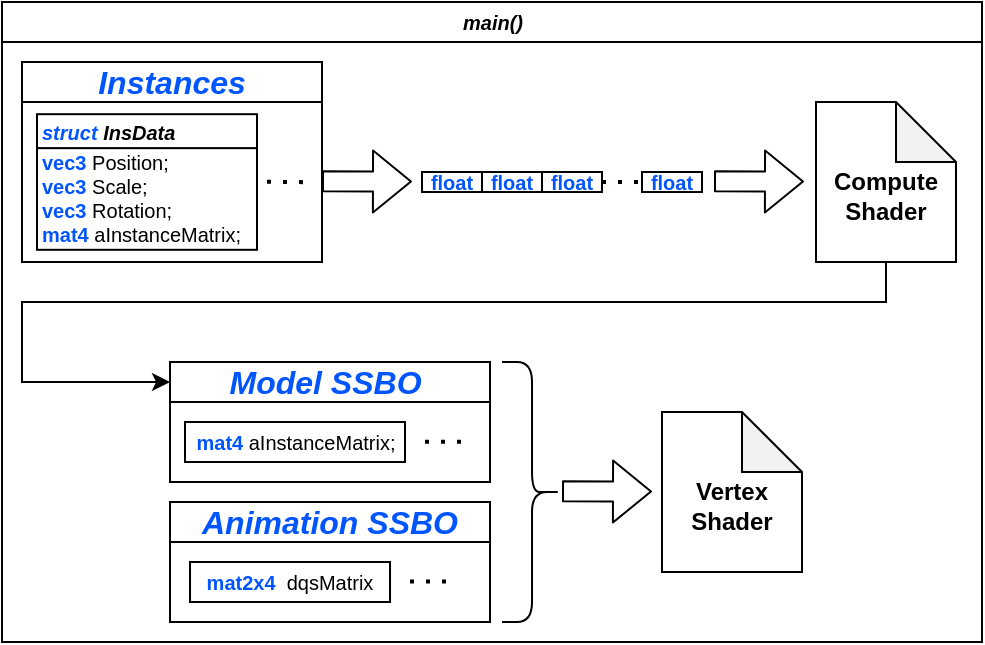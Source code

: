 <mxfile version="14.5.1" type="github">
  <diagram id="C5RBs43oDa-KdzZeNtuy" name="Page-1">
    <mxGraphModel dx="650" dy="627" grid="1" gridSize="10" guides="1" tooltips="1" connect="1" arrows="1" fold="1" page="1" pageScale="1" pageWidth="827" pageHeight="1169" math="0" shadow="0">
      <root>
        <mxCell id="WIyWlLk6GJQsqaUBKTNV-0" />
        <mxCell id="WIyWlLk6GJQsqaUBKTNV-1" parent="WIyWlLk6GJQsqaUBKTNV-0" />
        <mxCell id="tY8or2dxc5fbOtywsdqu-50" value="&lt;i&gt;&lt;font color=&quot;#000000&quot;&gt;main()&lt;/font&gt;&lt;/i&gt;" style="swimlane;html=1;startSize=20;horizontal=1;containerType=tree;fontSize=10;fontColor=#0055FF;align=center;" vertex="1" parent="WIyWlLk6GJQsqaUBKTNV-1">
          <mxGeometry x="270" y="140" width="490" height="320" as="geometry" />
        </mxCell>
        <mxCell id="tY8or2dxc5fbOtywsdqu-100" value="" style="rounded=0;whiteSpace=wrap;html=1;fontSize=16;fontColor=#0055FF;align=center;" vertex="1" parent="WIyWlLk6GJQsqaUBKTNV-1">
          <mxGeometry x="354.01" y="340" width="160" height="40" as="geometry" />
        </mxCell>
        <mxCell id="tY8or2dxc5fbOtywsdqu-101" value="&lt;b&gt;float&lt;/b&gt;" style="rounded=0;whiteSpace=wrap;html=1;fontSize=10;fontColor=#0055FF;align=center;" vertex="1" parent="WIyWlLk6GJQsqaUBKTNV-1">
          <mxGeometry x="480" y="225" width="30" height="10" as="geometry" />
        </mxCell>
        <mxCell id="tY8or2dxc5fbOtywsdqu-102" value="&lt;b&gt;float&lt;/b&gt;" style="rounded=0;whiteSpace=wrap;html=1;fontSize=10;fontColor=#0055FF;align=center;" vertex="1" parent="WIyWlLk6GJQsqaUBKTNV-1">
          <mxGeometry x="510" y="225" width="30" height="10" as="geometry" />
        </mxCell>
        <mxCell id="tY8or2dxc5fbOtywsdqu-103" value="&lt;b&gt;float&lt;/b&gt;" style="rounded=0;whiteSpace=wrap;html=1;fontSize=10;fontColor=#0055FF;align=center;" vertex="1" parent="WIyWlLk6GJQsqaUBKTNV-1">
          <mxGeometry x="540" y="225" width="30" height="10" as="geometry" />
        </mxCell>
        <mxCell id="tY8or2dxc5fbOtywsdqu-104" value="" style="endArrow=none;dashed=1;html=1;dashPattern=1 3;strokeWidth=2;" edge="1" parent="WIyWlLk6GJQsqaUBKTNV-1">
          <mxGeometry width="50" height="50" relative="1" as="geometry">
            <mxPoint x="570.0" y="230" as="sourcePoint" />
            <mxPoint x="590.0" y="230" as="targetPoint" />
          </mxGeometry>
        </mxCell>
        <mxCell id="tY8or2dxc5fbOtywsdqu-105" value="&lt;b&gt;float&lt;/b&gt;" style="rounded=0;whiteSpace=wrap;html=1;fontSize=10;fontColor=#0055FF;align=center;" vertex="1" parent="WIyWlLk6GJQsqaUBKTNV-1">
          <mxGeometry x="590" y="225" width="30" height="10" as="geometry" />
        </mxCell>
        <mxCell id="tY8or2dxc5fbOtywsdqu-106" value="&lt;span style=&quot;color: rgb(0 , 0 , 0) ; font-size: 12px&quot;&gt;&lt;b&gt;&lt;br&gt;Compute Shader&lt;/b&gt;&lt;/span&gt;" style="shape=note;whiteSpace=wrap;html=1;backgroundOutline=1;darkOpacity=0.05;fontSize=10;fontColor=#0055FF;align=center;" vertex="1" parent="WIyWlLk6GJQsqaUBKTNV-1">
          <mxGeometry x="677" y="190" width="70" height="80" as="geometry" />
        </mxCell>
        <mxCell id="tY8or2dxc5fbOtywsdqu-107" value="" style="shape=flexArrow;endArrow=classic;html=1;fontSize=10;fontColor=#0055FF;" edge="1" parent="WIyWlLk6GJQsqaUBKTNV-1">
          <mxGeometry width="50" height="50" relative="1" as="geometry">
            <mxPoint x="626.0" y="229.66" as="sourcePoint" />
            <mxPoint x="670.99" y="229.78" as="targetPoint" />
          </mxGeometry>
        </mxCell>
        <mxCell id="tY8or2dxc5fbOtywsdqu-108" value="&lt;font style=&quot;font-size: 10px&quot;&gt;&lt;b style=&quot;text-align: left&quot;&gt;mat4&lt;/b&gt;&lt;span style=&quot;text-align: left&quot;&gt;&amp;nbsp;&lt;/span&gt;&lt;font color=&quot;#000000&quot; style=&quot;text-align: left ; font-size: 10px&quot;&gt;aInstanceMatrix;&lt;/font&gt;&lt;/font&gt;" style="rounded=0;whiteSpace=wrap;html=1;fontSize=10;fontColor=#0055FF;align=center;" vertex="1" parent="WIyWlLk6GJQsqaUBKTNV-1">
          <mxGeometry x="361.5" y="350" width="110" height="20" as="geometry" />
        </mxCell>
        <mxCell id="tY8or2dxc5fbOtywsdqu-110" value="" style="endArrow=none;dashed=1;html=1;dashPattern=1 3;strokeWidth=2;" edge="1" parent="WIyWlLk6GJQsqaUBKTNV-1">
          <mxGeometry width="50" height="50" relative="1" as="geometry">
            <mxPoint x="481.5" y="359.86" as="sourcePoint" />
            <mxPoint x="501.5" y="359.86" as="targetPoint" />
          </mxGeometry>
        </mxCell>
        <mxCell id="tY8or2dxc5fbOtywsdqu-112" value="&lt;b&gt;&lt;i&gt;Model SSBO&amp;nbsp;&lt;/i&gt;&lt;/b&gt;" style="rounded=0;whiteSpace=wrap;html=1;fontSize=16;fontColor=#0055FF;align=center;" vertex="1" parent="WIyWlLk6GJQsqaUBKTNV-1">
          <mxGeometry x="354.01" y="320" width="160" height="20" as="geometry" />
        </mxCell>
        <mxCell id="tY8or2dxc5fbOtywsdqu-113" style="edgeStyle=orthogonalEdgeStyle;rounded=0;orthogonalLoop=1;jettySize=auto;html=1;fontSize=10;fontColor=#0055FF;entryX=0;entryY=0.5;entryDx=0;entryDy=0;" edge="1" parent="WIyWlLk6GJQsqaUBKTNV-1" source="tY8or2dxc5fbOtywsdqu-106" target="tY8or2dxc5fbOtywsdqu-112">
          <mxGeometry relative="1" as="geometry">
            <mxPoint x="350" y="330" as="targetPoint" />
            <Array as="points">
              <mxPoint x="712" y="290" />
              <mxPoint x="280" y="290" />
              <mxPoint x="280" y="330" />
            </Array>
          </mxGeometry>
        </mxCell>
        <mxCell id="tY8or2dxc5fbOtywsdqu-114" value="&lt;span style=&quot;color: rgb(0 , 0 , 0) ; font-size: 12px&quot;&gt;&lt;b&gt;&lt;br&gt;Vertex&lt;br&gt;Shader&lt;/b&gt;&lt;/span&gt;" style="shape=note;whiteSpace=wrap;html=1;backgroundOutline=1;darkOpacity=0.05;fontSize=10;fontColor=#0055FF;align=center;" vertex="1" parent="WIyWlLk6GJQsqaUBKTNV-1">
          <mxGeometry x="600" y="345" width="70" height="80" as="geometry" />
        </mxCell>
        <mxCell id="tY8or2dxc5fbOtywsdqu-117" value="&lt;b&gt;&lt;i&gt;Animation SSBO&lt;/i&gt;&lt;/b&gt;" style="rounded=0;whiteSpace=wrap;html=1;fontSize=16;fontColor=#0055FF;align=center;" vertex="1" parent="WIyWlLk6GJQsqaUBKTNV-1">
          <mxGeometry x="354.01" y="390" width="160" height="20" as="geometry" />
        </mxCell>
        <mxCell id="tY8or2dxc5fbOtywsdqu-118" value="" style="rounded=0;whiteSpace=wrap;html=1;fontSize=16;fontColor=#0055FF;align=center;" vertex="1" parent="WIyWlLk6GJQsqaUBKTNV-1">
          <mxGeometry x="354.01" y="410" width="160" height="40" as="geometry" />
        </mxCell>
        <mxCell id="tY8or2dxc5fbOtywsdqu-120" value="&lt;b style=&quot;font-size: 10px ; text-align: left&quot;&gt;mat2x4&lt;/b&gt;&lt;span style=&quot;font-size: 10px ; text-align: left&quot;&gt;&amp;nbsp;&amp;nbsp;&lt;/span&gt;&lt;span style=&quot;font-size: 10px&quot;&gt;&lt;font color=&quot;#000000&quot;&gt;dqsMatrix&lt;/font&gt;&lt;/span&gt;" style="rounded=0;whiteSpace=wrap;html=1;fontSize=16;fontColor=#0055FF;align=center;verticalAlign=bottom;" vertex="1" parent="WIyWlLk6GJQsqaUBKTNV-1">
          <mxGeometry x="364.01" y="420" width="100" height="20" as="geometry" />
        </mxCell>
        <mxCell id="tY8or2dxc5fbOtywsdqu-123" value="&lt;span style=&quot;color: rgba(0 , 0 , 0 , 0) ; font-family: monospace ; font-size: 0px&quot;&gt;%3CmxGraphModel%3E%3Croot%3E%3CmxCell%20id%3D%220%22%2F%3E%3CmxCell%20id%3D%221%22%20parent%3D%220%22%2F%3E%3CmxCell%20id%3D%222%22%20value%3D%22%22%20style%3D%22endArrow%3Dnone%3Bdashed%3D1%3Bhtml%3D1%3BdashPattern%3D1%203%3BstrokeWidth%3D2%3B%22%20edge%3D%221%22%20parent%3D%221%22%3E%3CmxGeometry%20width%3D%2250%22%20height%3D%2250%22%20relative%3D%221%22%20as%3D%22geometry%22%3E%3CmxPoint%20x%3D%22380%22%20y%3D%22109.71%22%20as%3D%22sourcePoint%22%2F%3E%3CmxPoint%20x%3D%22420%22%20y%3D%22109.71%22%20as%3D%22targetPoint%22%2F%3E%3C%2FmxGeometry%3E%3C%2FmxCell%3E%3CmxCell%20id%3D%223%22%20style%3D%22edgeStyle%3DorthogonalEdgeStyle%3Brounded%3D0%3BorthogonalLoop%3D1%3BjettySize%3Dauto%3Bhtml%3D1%3BfontSize%3D10%3BfontColor%3D%230055FF%3B%22%20edge%3D%221%22%20source%3D%224%22%20parent%3D%221%22%3E%3CmxGeometry%20relative%3D%221%22%20as%3D%22geometry%22%3E%3CmxPoint%20x%3D%22275%22%20y%3D%22197%22%20as%3D%22targetPoint%22%2F%3E%3C%2FmxGeometry%3E%3C%2FmxCell%3E%3CmxCell%20id%3D%224%22%20value%3D%22%22%20style%3D%22shape%3DcurlyBracket%3BwhiteSpace%3Dwrap%3Bhtml%3D1%3Brounded%3D1%3BfontSize%3D23%3Balign%3Dleft%3Brotation%3D-90%3B%22%20vertex%3D%221%22%20parent%3D%221%22%3E%3CmxGeometry%20x%3D%22265.32%22%20y%3D%2222.19%22%20width%3D%2219.38%22%20height%3D%22290%22%20as%3D%22geometry%22%2F%3E%3C%2FmxCell%3E%3CmxCell%20id%3D%225%22%20value%3D%22%22%20style%3D%22group%22%20vertex%3D%221%22%20connectable%3D%220%22%20parent%3D%221%22%3E%3CmxGeometry%20x%3D%22140%22%20y%3D%2270%22%20width%3D%22110%22%20height%3D%2280%22%20as%3D%22geometry%22%2F%3E%3C%2FmxCell%3E%3CmxCell%20id%3D%226%22%20value%3D%22%26lt%3Bspan%20style%3D%26quot%3Bcolor%3A%20rgb(0%20%2C%200%20%2C%200)%20%3B%20font-family%3A%20%26amp%3B%2334%3Bhelvetica%26amp%3B%2334%3B%20%3B%20text-align%3A%20center%26quot%3B%26gt%3B%26lt%3Bfont%20style%3D%26quot%3Bfont-size%3A%2010px%26quot%3B%26gt%3B%26lt%3Bb%26gt%3Bstruct%20InsData%26lt%3B%2Fb%26gt%3B%26lt%3B%2Ffont%26gt%3B%26lt%3B%2Fspan%26gt%3B%26lt%3Bspan%20style%3D%26quot%3Bcolor%3A%20rgb(0%20%2C%200%20%2C%200)%20%3B%20font-family%3A%20%26amp%3B%2334%3Bhelvetica%26amp%3B%2334%3B%20%3B%20font-size%3A%2012px%26quot%3B%26gt%3B%26lt%3Bbr%26gt%3B%26lt%3B%2Fspan%26gt%3B%22%20style%3D%22rounded%3D0%3BwhiteSpace%3Dwrap%3Bhtml%3D1%3BfontSize%3D10%3BfontColor%3D%230055FF%3Balign%3Dleft%3B%22%20vertex%3D%221%22%20parent%3D%225%22%3E%3CmxGeometry%20width%3D%22110%22%20height%3D%2220%22%20as%3D%22geometry%22%2F%3E%3C%2FmxCell%3E%3CmxCell%20id%3D%227%22%20value%3D%22%26lt%3Bfont%20style%3D%26quot%3Bfont-size%3A%2010px%26quot%3B%26gt%3B%26lt%3Bspan%20style%3D%26quot%3Bcolor%3A%20rgb(0%20%2C%200%20%2C%200)%26quot%3B%26gt%3Bvec3%20Position%3B%26lt%3B%2Fspan%26gt%3B%26lt%3Bbr%20style%3D%26quot%3Bcolor%3A%20rgb(0%20%2C%200%20%2C%200)%26quot%3B%26gt%3B%26lt%3B%2Ffont%26gt%3B%26lt%3Bdiv%20style%3D%26quot%3Bcolor%3A%20rgb(0%20%2C%200%20%2C%200)%26quot%3B%26gt%3B%26lt%3Bfont%20style%3D%26quot%3Bfont-size%3A%2010px%26quot%3B%26gt%3Bvec3%20Scale%3B%26lt%3B%2Ffont%26gt%3B%26lt%3B%2Fdiv%26gt%3B%26lt%3Bdiv%20style%3D%26quot%3Bcolor%3A%20rgb(0%20%2C%200%20%2C%200)%26quot%3B%26gt%3B%26lt%3Bfont%20style%3D%26quot%3Bfont-size%3A%2010px%26quot%3B%26gt%3Bvec3%20Rotation%3B%26lt%3B%2Ffont%26gt%3B%26lt%3B%2Fdiv%26gt%3B%26lt%3Bdiv%20style%3D%26quot%3Bcolor%3A%20rgb(0%20%2C%200%20%2C%200)%26quot%3B%26gt%3B%26lt%3Bfont%20style%3D%26quot%3Bfont-size%3A%2010px%26quot%3B%26gt%3Bmat4%20aInstanceMatrix%3B%26lt%3B%2Ffont%26gt%3B%26lt%3B%2Fdiv%26gt%3B%22%20style%3D%22rounded%3D0%3BwhiteSpace%3Dwrap%3Bhtml%3D1%3BfontSize%3D10%3BfontColor%3D%230055FF%3Balign%3Dleft%3B%22%20vertex%3D%221%22%20parent%3D%225%22%3E%3CmxGeometry%20y%3D%2220%22%20width%3D%22110%22%20height%3D%2260%22%20as%3D%22geometry%22%2F%3E%3C%2FmxCell%3E%3CmxCell%20id%3D%228%22%20value%3D%22%22%20style%3D%22group%22%20vertex%3D%221%22%20connectable%3D%220%22%20parent%3D%221%22%3E%3CmxGeometry%20x%3D%22260%22%20y%3D%2270%22%20width%3D%22110%22%20height%3D%2280%22%20as%3D%22geometry%22%2F%3E%3C%2FmxCell%3E%3CmxCell%20id%3D%229%22%20value%3D%22%26lt%3Bspan%20style%3D%26quot%3Bcolor%3A%20rgb(0%20%2C%200%20%2C%200)%20%3B%20font-family%3A%20%26amp%3B%2334%3Bhelvetica%26amp%3B%2334%3B%20%3B%20text-align%3A%20center%26quot%3B%26gt%3B%26lt%3Bfont%20style%3D%26quot%3Bfont-size%3A%2010px%26quot%3B%26gt%3B%26lt%3Bb%26gt%3Bstruct%20InsData%26lt%3B%2Fb%26gt%3B%26lt%3B%2Ffont%26gt%3B%26lt%3B%2Fspan%26gt%3B%26lt%3Bspan%20style%3D%26quot%3Bcolor%3A%20rgb(0%20%2C%200%20%2C%200)%20%3B%20font-family%3A%20%26amp%3B%2334%3Bhelvetica%26amp%3B%2334%3B%20%3B%20font-size%3A%2012px%26quot%3B%26gt%3B%26lt%3Bbr%26gt%3B%26lt%3B%2Fspan%26gt%3B%22%20style%3D%22rounded%3D0%3BwhiteSpace%3Dwrap%3Bhtml%3D1%3BfontSize%3D10%3BfontColor%3D%230055FF%3Balign%3Dleft%3B%22%20vertex%3D%221%22%20parent%3D%228%22%3E%3CmxGeometry%20width%3D%22110%22%20height%3D%2220%22%20as%3D%22geometry%22%2F%3E%3C%2FmxCell%3E%3CmxCell%20id%3D%2210%22%20value%3D%22%26lt%3Bfont%20style%3D%26quot%3Bfont-size%3A%2010px%26quot%3B%26gt%3B%26lt%3Bspan%20style%3D%26quot%3Bcolor%3A%20rgb(0%20%2C%200%20%2C%200)%26quot%3B%26gt%3Bvec3%20Position%3B%26lt%3B%2Fspan%26gt%3B%26lt%3Bbr%20style%3D%26quot%3Bcolor%3A%20rgb(0%20%2C%200%20%2C%200)%26quot%3B%26gt%3B%26lt%3B%2Ffont%26gt%3B%26lt%3Bdiv%20style%3D%26quot%3Bcolor%3A%20rgb(0%20%2C%200%20%2C%200)%26quot%3B%26gt%3B%26lt%3Bfont%20style%3D%26quot%3Bfont-size%3A%2010px%26quot%3B%26gt%3Bvec3%20Scale%3B%26lt%3B%2Ffont%26gt%3B%26lt%3B%2Fdiv%26gt%3B%26lt%3Bdiv%20style%3D%26quot%3Bcolor%3A%20rgb(0%20%2C%200%20%2C%200)%26quot%3B%26gt%3B%26lt%3Bfont%20style%3D%26quot%3Bfont-size%3A%2010px%26quot%3B%26gt%3Bvec3%20Rotation%3B%26lt%3B%2Ffont%26gt%3B%26lt%3B%2Fdiv%26gt%3B%26lt%3Bdiv%20style%3D%26quot%3Bcolor%3A%20rgb(0%20%2C%200%20%2C%200)%26quot%3B%26gt%3B%26lt%3Bfont%20style%3D%26quot%3Bfont-size%3A%2010px%26quot%3B%26gt%3Bmat4%20aInstanceMatrix%3B%26lt%3B%2Ffont%26gt%3B%26lt%3B%2Fdiv%26gt%3B%22%20style%3D%22rounded%3D0%3BwhiteSpace%3Dwrap%3Bhtml%3D1%3BfontSize%3D10%3BfontColor%3D%230055FF%3Balign%3Dleft%3B%22%20vertex%3D%221%22%20parent%3D%228%22%3E%3CmxGeometry%20y%3D%2220%22%20width%3D%22110%22%20height%3D%2260%22%20as%3D%22geometry%22%2F%3E%3C%2FmxCell%3E%3CmxCell%20id%3D%2211%22%20value%3D%22float%22%20style%3D%22rounded%3D0%3BwhiteSpace%3Dwrap%3Bhtml%3D1%3BfontSize%3D10%3BfontColor%3D%230055FF%3Balign%3Dcenter%3B%22%20vertex%3D%221%22%20parent%3D%221%22%3E%3CmxGeometry%20x%3D%22177%22%20y%3D%22210%22%20width%3D%2230%22%20height%3D%2210%22%20as%3D%22geometry%22%2F%3E%3C%2FmxCell%3E%3CmxCell%20id%3D%2212%22%20value%3D%22float%22%20style%3D%22rounded%3D0%3BwhiteSpace%3Dwrap%3Bhtml%3D1%3BfontSize%3D10%3BfontColor%3D%230055FF%3Balign%3Dcenter%3B%22%20vertex%3D%221%22%20parent%3D%221%22%3E%3CmxGeometry%20x%3D%22207%22%20y%3D%22210%22%20width%3D%2230%22%20height%3D%2210%22%20as%3D%22geometry%22%2F%3E%3C%2FmxCell%3E%3CmxCell%20id%3D%2213%22%20value%3D%22float%22%20style%3D%22rounded%3D0%3BwhiteSpace%3Dwrap%3Bhtml%3D1%3BfontSize%3D10%3BfontColor%3D%230055FF%3Balign%3Dcenter%3B%22%20vertex%3D%221%22%20parent%3D%221%22%3E%3CmxGeometry%20x%3D%22237%22%20y%3D%22210%22%20width%3D%2230%22%20height%3D%2210%22%20as%3D%22geometry%22%2F%3E%3C%2FmxCell%3E%3CmxCell%20id%3D%2214%22%20value%3D%22float%22%20style%3D%22rounded%3D0%3BwhiteSpace%3Dwrap%3Bhtml%3D1%3BfontSize%3D10%3BfontColor%3D%230055FF%3Balign%3Dcenter%3B%22%20vertex%3D%221%22%20parent%3D%221%22%3E%3CmxGeometry%20x%3D%22267%22%20y%3D%22210%22%20width%3D%2230%22%20height%3D%2210%22%20as%3D%22geometry%22%2F%3E%3C%2FmxCell%3E%3CmxCell%20id%3D%2215%22%20value%3D%22%22%20style%3D%22endArrow%3Dnone%3Bdashed%3D1%3Bhtml%3D1%3BdashPattern%3D1%203%3BstrokeWidth%3D2%3B%22%20edge%3D%221%22%20parent%3D%221%22%3E%3CmxGeometry%20width%3D%2250%22%20height%3D%2250%22%20relative%3D%221%22%20as%3D%22geometry%22%3E%3CmxPoint%20x%3D%22302%22%20y%3D%22214.71%22%20as%3D%22sourcePoint%22%2F%3E%3CmxPoint%20x%3D%22337%22%20y%3D%22215%22%20as%3D%22targetPoint%22%2F%3E%3C%2FmxGeometry%3E%3C%2FmxCell%3E%3CmxCell%20id%3D%2216%22%20value%3D%22float%22%20style%3D%22rounded%3D0%3BwhiteSpace%3Dwrap%3Bhtml%3D1%3BfontSize%3D10%3BfontColor%3D%230055FF%3Balign%3Dcenter%3B%22%20vertex%3D%221%22%20parent%3D%221%22%3E%3CmxGeometry%20x%3D%22340%22%20y%3D%22210%22%20width%3D%2230%22%20height%3D%2210%22%20as%3D%22geometry%22%2F%3E%3C%2FmxCell%3E%3C%2Froot%3E%3C%2FmxGraphModel%3E&lt;/span&gt;" style="whiteSpace=wrap;html=1;treeFolding=1;treeMoving=1;newEdgeStyle={&quot;edgeStyle&quot;:&quot;elbowEdgeStyle&quot;,&quot;startArrow&quot;:&quot;none&quot;,&quot;endArrow&quot;:&quot;none&quot;};" vertex="1" parent="WIyWlLk6GJQsqaUBKTNV-1">
          <mxGeometry x="280" y="190" width="150" height="80" as="geometry" />
        </mxCell>
        <mxCell id="tY8or2dxc5fbOtywsdqu-124" value="" style="endArrow=none;dashed=1;html=1;dashPattern=1 3;strokeWidth=2;" edge="1" parent="WIyWlLk6GJQsqaUBKTNV-1">
          <mxGeometry width="50" height="50" relative="1" as="geometry">
            <mxPoint x="402.5" y="229.83" as="sourcePoint" />
            <mxPoint x="422.5" y="230.12" as="targetPoint" />
          </mxGeometry>
        </mxCell>
        <mxCell id="tY8or2dxc5fbOtywsdqu-125" value="&lt;font style=&quot;font-size: 10px&quot;&gt;&lt;b&gt;vec3 &lt;/b&gt;&lt;font color=&quot;#000000&quot;&gt;Position;&lt;/font&gt;&lt;br style=&quot;color: rgb(0 , 0 , 0)&quot;&gt;&lt;/font&gt;&lt;div&gt;&lt;font style=&quot;font-size: 10px&quot;&gt;&lt;b&gt;vec3&lt;/b&gt; &lt;font color=&quot;#000000&quot;&gt;Scale;&lt;/font&gt;&lt;/font&gt;&lt;/div&gt;&lt;div&gt;&lt;font style=&quot;font-size: 10px&quot;&gt;&lt;b&gt;vec3&lt;/b&gt; &lt;font color=&quot;#000000&quot;&gt;Rotation;&lt;/font&gt;&lt;/font&gt;&lt;/div&gt;&lt;div&gt;&lt;font style=&quot;font-size: 10px&quot;&gt;&lt;b&gt;mat4&lt;/b&gt; &lt;font color=&quot;#000000&quot;&gt;aInstanceMatrix;&lt;/font&gt;&lt;/font&gt;&lt;/div&gt;" style="rounded=0;whiteSpace=wrap;html=1;fontSize=10;fontColor=#0055FF;align=left;" vertex="1" parent="WIyWlLk6GJQsqaUBKTNV-1">
          <mxGeometry x="287.5" y="213.043" width="110" height="50.858" as="geometry" />
        </mxCell>
        <mxCell id="tY8or2dxc5fbOtywsdqu-126" value="" style="group" vertex="1" connectable="0" parent="WIyWlLk6GJQsqaUBKTNV-1">
          <mxGeometry x="287.5" y="196.09" width="110" height="67.81" as="geometry" />
        </mxCell>
        <mxCell id="tY8or2dxc5fbOtywsdqu-127" value="&lt;span style=&quot;font-family: &amp;#34;helvetica&amp;#34; ; text-align: center&quot;&gt;&lt;font style=&quot;font-size: 10px&quot;&gt;&lt;b&gt;&lt;i&gt;struct &lt;font color=&quot;#000000&quot;&gt;InsData&lt;/font&gt;&lt;/i&gt;&lt;/b&gt;&lt;/font&gt;&lt;/span&gt;&lt;span style=&quot;color: rgb(0 , 0 , 0) ; font-family: &amp;#34;helvetica&amp;#34; ; font-size: 12px&quot;&gt;&lt;br&gt;&lt;/span&gt;" style="rounded=0;whiteSpace=wrap;html=1;fontSize=10;fontColor=#0055FF;align=left;" vertex="1" parent="tY8or2dxc5fbOtywsdqu-126">
          <mxGeometry width="110" height="16.953" as="geometry" />
        </mxCell>
        <mxCell id="tY8or2dxc5fbOtywsdqu-128" value="&lt;b&gt;&lt;i&gt;Instances&lt;/i&gt;&lt;/b&gt;" style="rounded=0;whiteSpace=wrap;html=1;fontSize=16;fontColor=#0055FF;align=center;" vertex="1" parent="WIyWlLk6GJQsqaUBKTNV-1">
          <mxGeometry x="280" y="170" width="150" height="20" as="geometry" />
        </mxCell>
        <mxCell id="tY8or2dxc5fbOtywsdqu-71" value="" style="shape=flexArrow;endArrow=classic;html=1;fontSize=10;fontColor=#0055FF;" edge="1" parent="WIyWlLk6GJQsqaUBKTNV-1">
          <mxGeometry width="50" height="50" relative="1" as="geometry">
            <mxPoint x="430" y="229.66" as="sourcePoint" />
            <mxPoint x="474.99" y="229.78" as="targetPoint" />
          </mxGeometry>
        </mxCell>
        <mxCell id="tY8or2dxc5fbOtywsdqu-129" value="" style="endArrow=none;dashed=1;html=1;dashPattern=1 3;strokeWidth=2;" edge="1" parent="WIyWlLk6GJQsqaUBKTNV-1">
          <mxGeometry width="50" height="50" relative="1" as="geometry">
            <mxPoint x="474.01" y="429.8" as="sourcePoint" />
            <mxPoint x="494.01" y="429.8" as="targetPoint" />
          </mxGeometry>
        </mxCell>
        <mxCell id="tY8or2dxc5fbOtywsdqu-131" value="" style="shape=curlyBracket;whiteSpace=wrap;html=1;rounded=1;fontSize=16;fontColor=#0055FF;align=center;rotation=-180;" vertex="1" parent="WIyWlLk6GJQsqaUBKTNV-1">
          <mxGeometry x="520.01" y="320" width="30" height="130" as="geometry" />
        </mxCell>
        <mxCell id="tY8or2dxc5fbOtywsdqu-132" value="" style="shape=flexArrow;endArrow=classic;html=1;fontSize=10;fontColor=#0055FF;" edge="1" parent="WIyWlLk6GJQsqaUBKTNV-1">
          <mxGeometry width="50" height="50" relative="1" as="geometry">
            <mxPoint x="550.01" y="384.66" as="sourcePoint" />
            <mxPoint x="595" y="384.78" as="targetPoint" />
          </mxGeometry>
        </mxCell>
      </root>
    </mxGraphModel>
  </diagram>
</mxfile>
